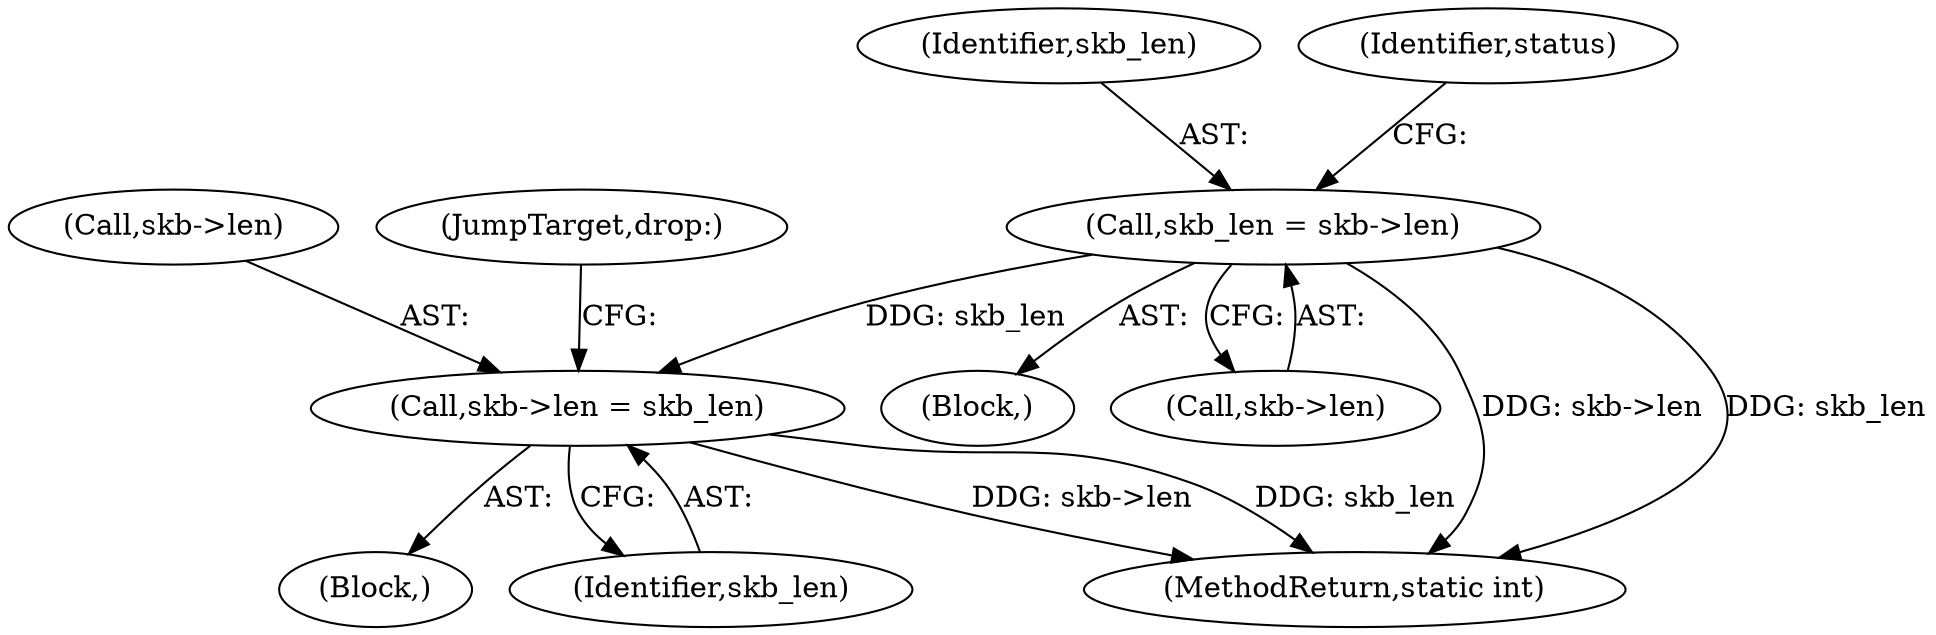 digraph "0_linux_edbd58be15a957f6a760c4a514cd475217eb97fd@pointer" {
"1000121" [label="(Call,skb_len = skb->len)"];
"1000995" [label="(Call,skb->len = skb_len)"];
"1000109" [label="(Block,)"];
"1000122" [label="(Identifier,skb_len)"];
"1000995" [label="(Call,skb->len = skb_len)"];
"1000996" [label="(Call,skb->len)"];
"1000121" [label="(Call,skb_len = skb->len)"];
"1000989" [label="(Block,)"];
"1000123" [label="(Call,skb->len)"];
"1000999" [label="(Identifier,skb_len)"];
"1001000" [label="(JumpTarget,drop:)"];
"1000130" [label="(Identifier,status)"];
"1001035" [label="(MethodReturn,static int)"];
"1000121" -> "1000109"  [label="AST: "];
"1000121" -> "1000123"  [label="CFG: "];
"1000122" -> "1000121"  [label="AST: "];
"1000123" -> "1000121"  [label="AST: "];
"1000130" -> "1000121"  [label="CFG: "];
"1000121" -> "1001035"  [label="DDG: skb->len"];
"1000121" -> "1001035"  [label="DDG: skb_len"];
"1000121" -> "1000995"  [label="DDG: skb_len"];
"1000995" -> "1000989"  [label="AST: "];
"1000995" -> "1000999"  [label="CFG: "];
"1000996" -> "1000995"  [label="AST: "];
"1000999" -> "1000995"  [label="AST: "];
"1001000" -> "1000995"  [label="CFG: "];
"1000995" -> "1001035"  [label="DDG: skb->len"];
"1000995" -> "1001035"  [label="DDG: skb_len"];
}
